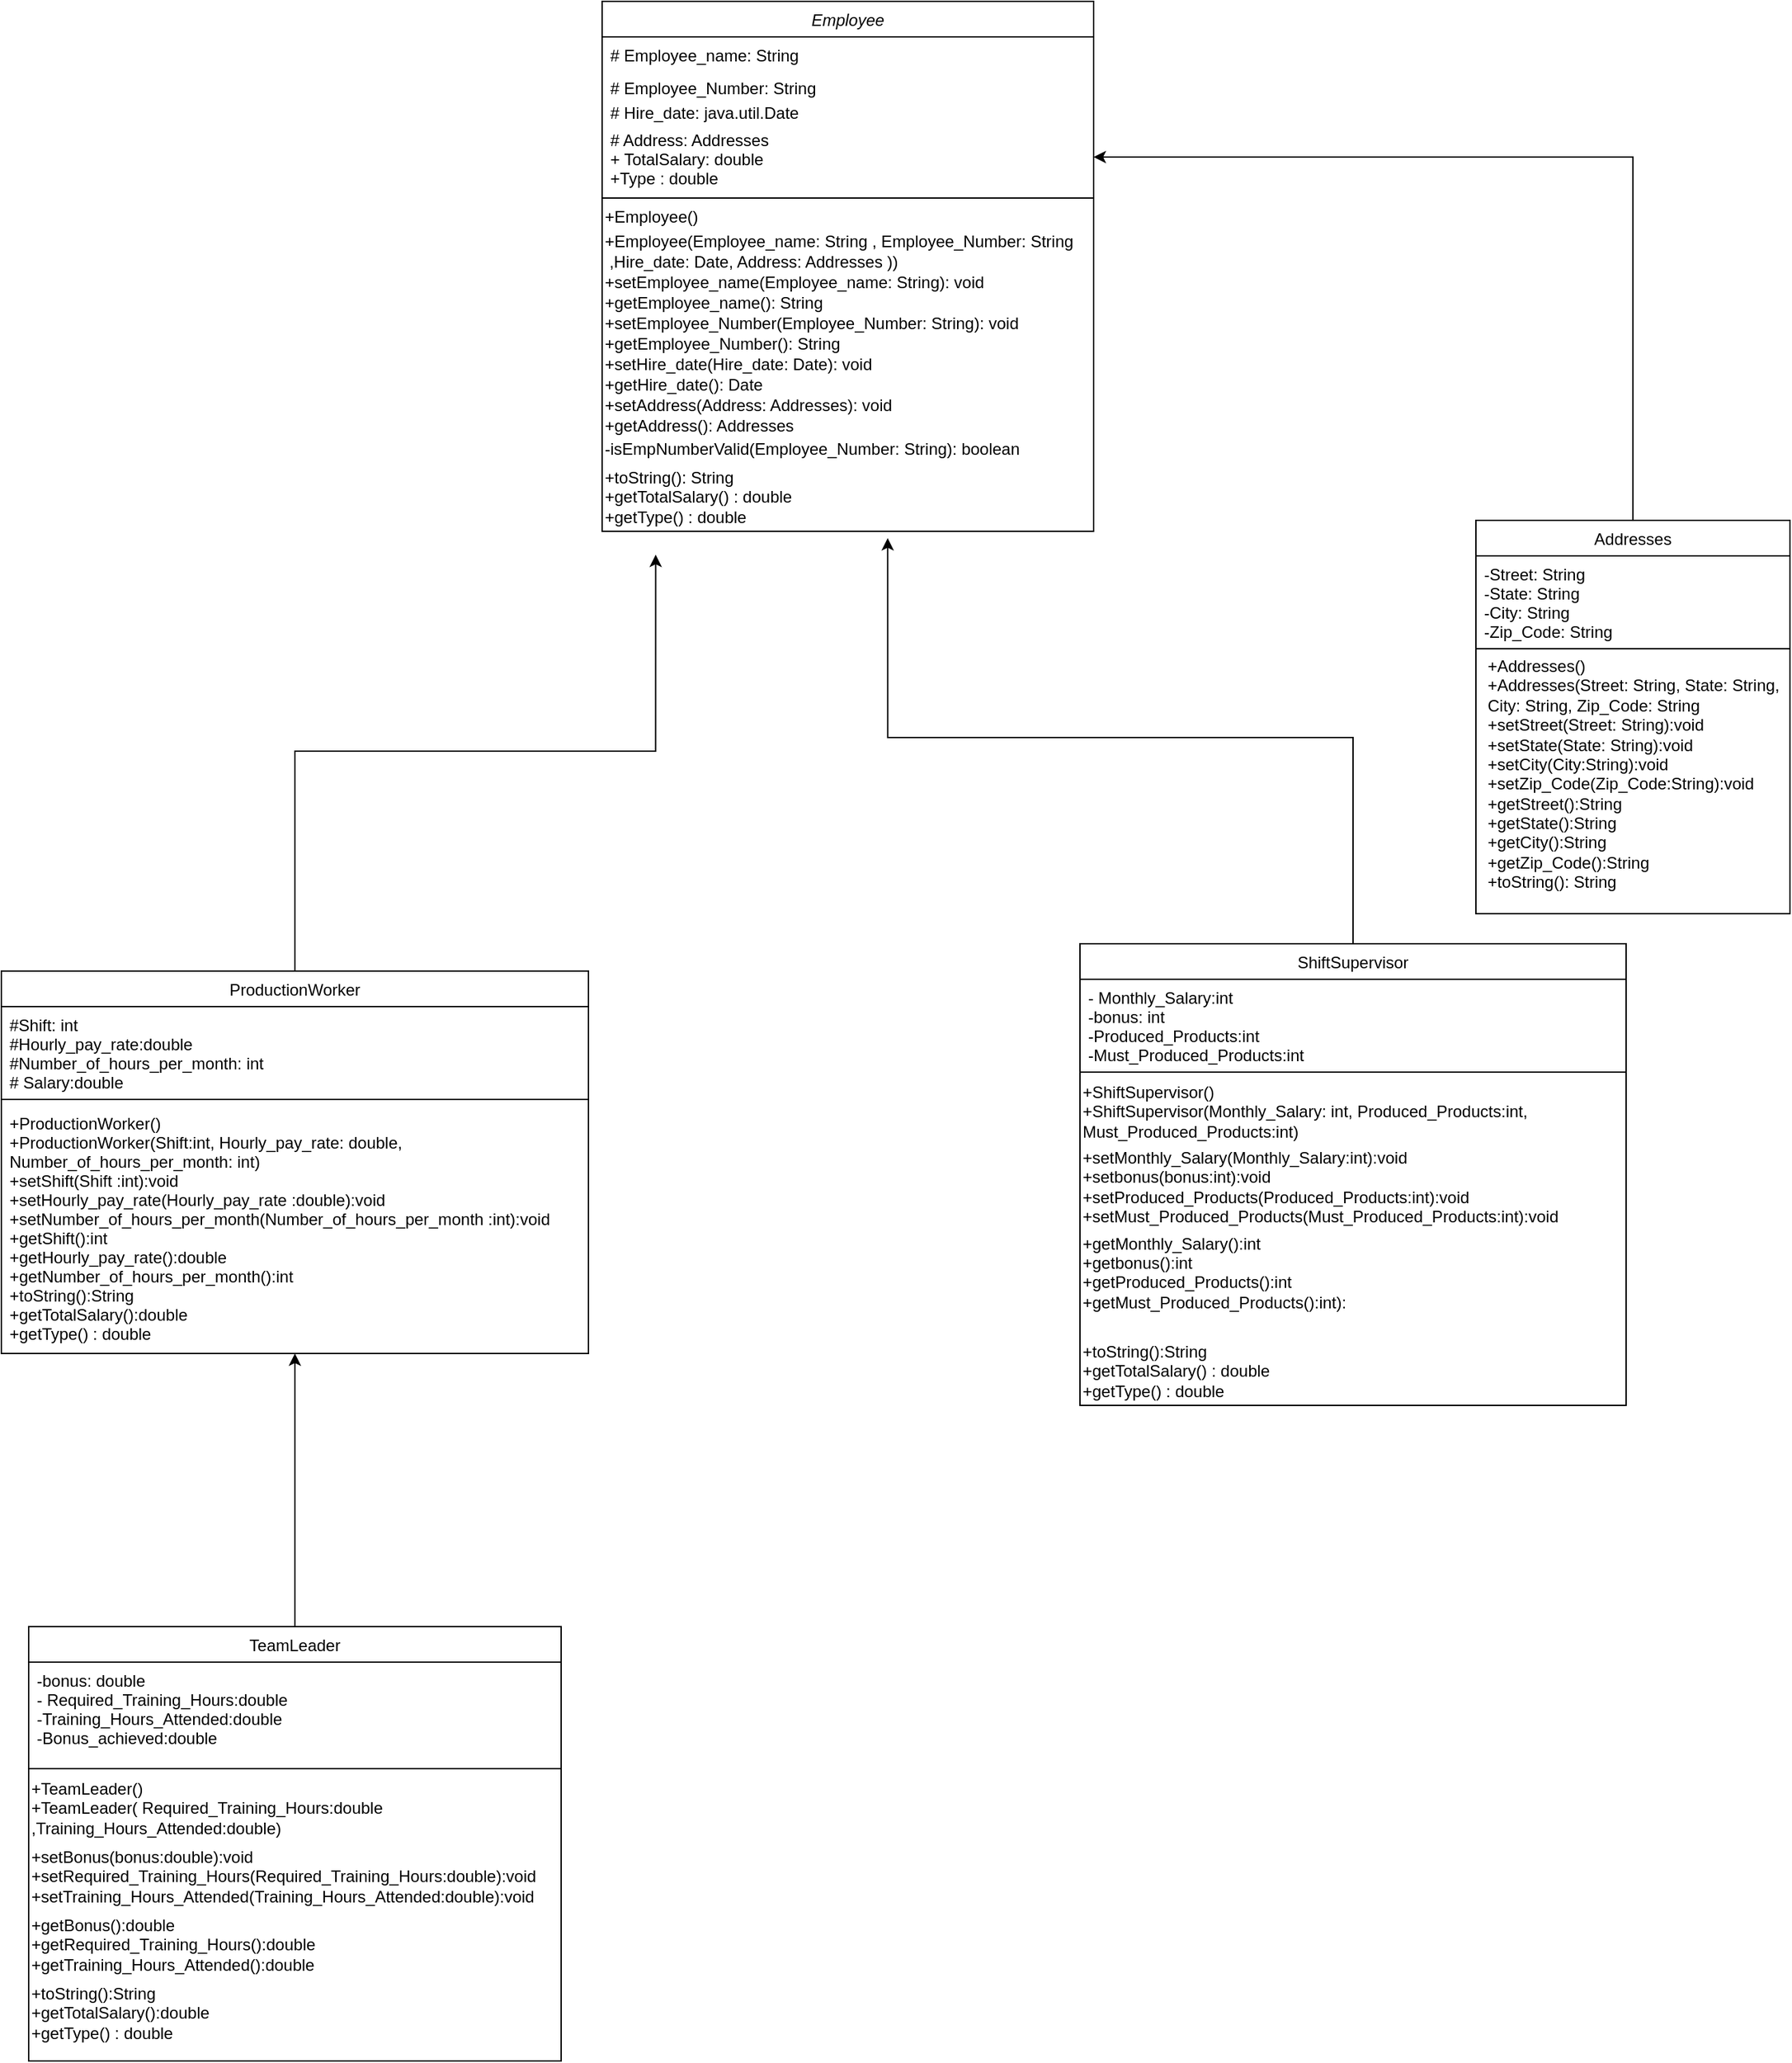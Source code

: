 <mxfile version="14.0.1" type="device"><diagram id="C5RBs43oDa-KdzZeNtuy" name="Page-1"><mxGraphModel dx="2249" dy="1963" grid="1" gridSize="10" guides="1" tooltips="1" connect="1" arrows="1" fold="1" page="1" pageScale="1" pageWidth="827" pageHeight="1169" math="0" shadow="0"><root><mxCell id="WIyWlLk6GJQsqaUBKTNV-0"/><mxCell id="WIyWlLk6GJQsqaUBKTNV-1" parent="WIyWlLk6GJQsqaUBKTNV-0"/><mxCell id="zkfFHV4jXpPFQw0GAbJ--0" value="Employee" style="swimlane;fontStyle=2;align=center;verticalAlign=top;childLayout=stackLayout;horizontal=1;startSize=26;horizontalStack=0;resizeParent=1;resizeLast=0;collapsible=1;marginBottom=0;rounded=0;shadow=0;strokeWidth=1;" parent="WIyWlLk6GJQsqaUBKTNV-1" vertex="1"><mxGeometry x="190" y="-120" width="360" height="388" as="geometry"><mxRectangle x="230" y="140" width="160" height="26" as="alternateBounds"/></mxGeometry></mxCell><mxCell id="zkfFHV4jXpPFQw0GAbJ--1" value="# Employee_name: String" style="text;align=left;verticalAlign=top;spacingLeft=4;spacingRight=4;overflow=hidden;rotatable=0;points=[[0,0.5],[1,0.5]];portConstraint=eastwest;" parent="zkfFHV4jXpPFQw0GAbJ--0" vertex="1"><mxGeometry y="26" width="360" height="24" as="geometry"/></mxCell><mxCell id="zkfFHV4jXpPFQw0GAbJ--2" value="# Employee_Number: String" style="text;align=left;verticalAlign=top;spacingLeft=4;spacingRight=4;overflow=hidden;rotatable=0;points=[[0,0.5],[1,0.5]];portConstraint=eastwest;rounded=0;shadow=0;html=0;" parent="zkfFHV4jXpPFQw0GAbJ--0" vertex="1"><mxGeometry y="50" width="360" height="18" as="geometry"/></mxCell><mxCell id="zkfFHV4jXpPFQw0GAbJ--3" value="# Hire_date: java.util.Date" style="text;align=left;verticalAlign=top;spacingLeft=4;spacingRight=4;overflow=hidden;rotatable=0;points=[[0,0.5],[1,0.5]];portConstraint=eastwest;rounded=0;shadow=0;html=0;" parent="zkfFHV4jXpPFQw0GAbJ--0" vertex="1"><mxGeometry y="68" width="360" height="20" as="geometry"/></mxCell><mxCell id="B4e3j1h2EgFXII8fJG7K-9" value="# Address: Addresses&#10;+ TotalSalary: double&#10;+Type : double&#10;" style="text;align=left;verticalAlign=top;spacingLeft=4;spacingRight=4;overflow=hidden;rotatable=0;points=[[0,0.5],[1,0.5]];portConstraint=eastwest;rounded=0;shadow=0;html=0;" parent="zkfFHV4jXpPFQw0GAbJ--0" vertex="1"><mxGeometry y="88" width="360" height="52" as="geometry"/></mxCell><mxCell id="zkfFHV4jXpPFQw0GAbJ--4" value="" style="line;html=1;strokeWidth=1;align=left;verticalAlign=middle;spacingTop=-1;spacingLeft=3;spacingRight=3;rotatable=0;labelPosition=right;points=[];portConstraint=eastwest;" parent="zkfFHV4jXpPFQw0GAbJ--0" vertex="1"><mxGeometry y="140" width="360" height="8" as="geometry"/></mxCell><mxCell id="B4e3j1h2EgFXII8fJG7K-10" value="+Employee()&lt;br&gt;" style="text;html=1;align=left;verticalAlign=middle;resizable=0;points=[];autosize=1;" parent="zkfFHV4jXpPFQw0GAbJ--0" vertex="1"><mxGeometry y="148" width="360" height="20" as="geometry"/></mxCell><mxCell id="B4e3j1h2EgFXII8fJG7K-13" value="+Employee(Employee_name: String , Employee_Number: String&lt;br&gt;&amp;nbsp;,Hire_date: Date, Address: Addresses ))" style="text;html=1;align=left;verticalAlign=middle;resizable=0;points=[];autosize=1;" parent="zkfFHV4jXpPFQw0GAbJ--0" vertex="1"><mxGeometry y="168" width="360" height="30" as="geometry"/></mxCell><mxCell id="B4e3j1h2EgFXII8fJG7K-15" value="+setEmployee_name(Employee_name: String): void&lt;br&gt;+getEmployee_name(): String" style="text;html=1;align=left;verticalAlign=middle;resizable=0;points=[];autosize=1;" parent="zkfFHV4jXpPFQw0GAbJ--0" vertex="1"><mxGeometry y="198" width="360" height="30" as="geometry"/></mxCell><mxCell id="B4e3j1h2EgFXII8fJG7K-16" value="&lt;span&gt;+setEmployee_Number(Employee_Number: String): void&lt;/span&gt;&lt;br&gt;&lt;span&gt;+getEmployee_Number(): String&lt;/span&gt;" style="text;html=1;align=left;verticalAlign=middle;resizable=0;points=[];autosize=1;" parent="zkfFHV4jXpPFQw0GAbJ--0" vertex="1"><mxGeometry y="228" width="360" height="30" as="geometry"/></mxCell><mxCell id="B4e3j1h2EgFXII8fJG7K-17" value="&lt;span&gt;+setHire_date(Hire_date: Date): void&lt;/span&gt;&lt;br&gt;&lt;span&gt;+getHire_date(): Date&lt;/span&gt;" style="text;html=1;align=left;verticalAlign=middle;resizable=0;points=[];autosize=1;" parent="zkfFHV4jXpPFQw0GAbJ--0" vertex="1"><mxGeometry y="258" width="360" height="30" as="geometry"/></mxCell><mxCell id="B4e3j1h2EgFXII8fJG7K-18" value="&lt;span&gt;+setAddress(Address: Addresses): void&lt;/span&gt;&lt;br&gt;&lt;span&gt;+getAddress(): Addresses&lt;/span&gt;" style="text;html=1;align=left;verticalAlign=middle;resizable=0;points=[];autosize=1;" parent="zkfFHV4jXpPFQw0GAbJ--0" vertex="1"><mxGeometry y="288" width="360" height="30" as="geometry"/></mxCell><mxCell id="B4e3j1h2EgFXII8fJG7K-19" value="-isEmpNumberValid(Employee_Number: String): boolean" style="text;html=1;align=left;verticalAlign=middle;resizable=0;points=[];autosize=1;" parent="zkfFHV4jXpPFQw0GAbJ--0" vertex="1"><mxGeometry y="318" width="360" height="20" as="geometry"/></mxCell><mxCell id="B4e3j1h2EgFXII8fJG7K-20" value="+toString(): String&lt;br&gt;+getTotalSalary() : double&lt;br&gt;+getType() : double" style="text;html=1;align=left;verticalAlign=middle;resizable=0;points=[];autosize=1;" parent="zkfFHV4jXpPFQw0GAbJ--0" vertex="1"><mxGeometry y="338" width="360" height="50" as="geometry"/></mxCell><mxCell id="B4e3j1h2EgFXII8fJG7K-37" style="edgeStyle=orthogonalEdgeStyle;rounded=0;orthogonalLoop=1;jettySize=auto;html=1;exitX=0.5;exitY=0;exitDx=0;exitDy=0;entryX=0.109;entryY=1.343;entryDx=0;entryDy=0;entryPerimeter=0;" parent="WIyWlLk6GJQsqaUBKTNV-1" source="zkfFHV4jXpPFQw0GAbJ--6" target="B4e3j1h2EgFXII8fJG7K-20" edge="1"><mxGeometry relative="1" as="geometry"><mxPoint x="-95.143" y="160" as="targetPoint"/></mxGeometry></mxCell><mxCell id="zkfFHV4jXpPFQw0GAbJ--6" value="ProductionWorker" style="swimlane;fontStyle=0;align=center;verticalAlign=top;childLayout=stackLayout;horizontal=1;startSize=26;horizontalStack=0;resizeParent=1;resizeLast=0;collapsible=1;marginBottom=0;rounded=0;shadow=0;strokeWidth=1;" parent="WIyWlLk6GJQsqaUBKTNV-1" vertex="1"><mxGeometry x="-250" y="590" width="430" height="280" as="geometry"><mxRectangle x="130" y="380" width="160" height="26" as="alternateBounds"/></mxGeometry></mxCell><mxCell id="zkfFHV4jXpPFQw0GAbJ--7" value="#Shift: int&#10;#Hourly_pay_rate:double&#10;#Number_of_hours_per_month: int&#10;# Salary:double" style="text;align=left;verticalAlign=top;spacingLeft=4;spacingRight=4;overflow=hidden;rotatable=0;points=[[0,0.5],[1,0.5]];portConstraint=eastwest;" parent="zkfFHV4jXpPFQw0GAbJ--6" vertex="1"><mxGeometry y="26" width="430" height="64" as="geometry"/></mxCell><mxCell id="zkfFHV4jXpPFQw0GAbJ--9" value="" style="line;html=1;strokeWidth=1;align=left;verticalAlign=middle;spacingTop=-1;spacingLeft=3;spacingRight=3;rotatable=0;labelPosition=right;points=[];portConstraint=eastwest;" parent="zkfFHV4jXpPFQw0GAbJ--6" vertex="1"><mxGeometry y="90" width="430" height="8" as="geometry"/></mxCell><mxCell id="zkfFHV4jXpPFQw0GAbJ--11" value="+ProductionWorker()&#10;+ProductionWorker(Shift:int, Hourly_pay_rate: double,&#10;Number_of_hours_per_month: int)&#10;+setShift(Shift :int):void&#10;+setHourly_pay_rate(Hourly_pay_rate :double):void&#10;+setNumber_of_hours_per_month(Number_of_hours_per_month :int):void&#10;+getShift():int&#10;+getHourly_pay_rate():double&#10;+getNumber_of_hours_per_month():int&#10;+toString():String&#10;+getTotalSalary():double&#10;+getType() : double" style="text;align=left;verticalAlign=top;spacingLeft=4;spacingRight=4;overflow=hidden;rotatable=0;points=[[0,0.5],[1,0.5]];portConstraint=eastwest;" parent="zkfFHV4jXpPFQw0GAbJ--6" vertex="1"><mxGeometry y="98" width="430" height="182" as="geometry"/></mxCell><mxCell id="B4e3j1h2EgFXII8fJG7K-27" style="edgeStyle=orthogonalEdgeStyle;rounded=0;orthogonalLoop=1;jettySize=auto;html=1;entryX=0.581;entryY=1.1;entryDx=0;entryDy=0;entryPerimeter=0;" parent="WIyWlLk6GJQsqaUBKTNV-1" source="zkfFHV4jXpPFQw0GAbJ--17" target="B4e3j1h2EgFXII8fJG7K-20" edge="1"><mxGeometry relative="1" as="geometry"/></mxCell><mxCell id="zkfFHV4jXpPFQw0GAbJ--17" value="ShiftSupervisor" style="swimlane;fontStyle=0;align=center;verticalAlign=top;childLayout=stackLayout;horizontal=1;startSize=26;horizontalStack=0;resizeParent=1;resizeLast=0;collapsible=1;marginBottom=0;rounded=0;shadow=0;strokeWidth=1;" parent="WIyWlLk6GJQsqaUBKTNV-1" vertex="1"><mxGeometry x="540" y="570" width="400" height="338" as="geometry"><mxRectangle x="550" y="140" width="160" height="26" as="alternateBounds"/></mxGeometry></mxCell><mxCell id="zkfFHV4jXpPFQw0GAbJ--18" value="- Monthly_Salary:int&#10;-bonus: int&#10;-Produced_Products:int&#10;-Must_Produced_Products:int" style="text;align=left;verticalAlign=top;spacingLeft=4;spacingRight=4;overflow=hidden;rotatable=0;points=[[0,0.5],[1,0.5]];portConstraint=eastwest;" parent="zkfFHV4jXpPFQw0GAbJ--17" vertex="1"><mxGeometry y="26" width="400" height="64" as="geometry"/></mxCell><mxCell id="zkfFHV4jXpPFQw0GAbJ--23" value="" style="line;html=1;strokeWidth=1;align=left;verticalAlign=middle;spacingTop=-1;spacingLeft=3;spacingRight=3;rotatable=0;labelPosition=right;points=[];portConstraint=eastwest;" parent="zkfFHV4jXpPFQw0GAbJ--17" vertex="1"><mxGeometry y="90" width="400" height="8" as="geometry"/></mxCell><mxCell id="B4e3j1h2EgFXII8fJG7K-38" value="+ShiftSupervisor()&lt;br&gt;+ShiftSupervisor(Monthly_Salary: int, Produced_Products:int,&lt;br&gt;Must_Produced_Products:int)" style="text;html=1;align=left;verticalAlign=middle;resizable=0;points=[];autosize=1;" parent="zkfFHV4jXpPFQw0GAbJ--17" vertex="1"><mxGeometry y="98" width="400" height="50" as="geometry"/></mxCell><mxCell id="B4e3j1h2EgFXII8fJG7K-39" value="+setMonthly_Salary(Monthly_Salary:int):void&lt;br&gt;+setbonus(bonus:int):void&lt;br&gt;+setProduced_Products(Produced_Products:int):void&lt;br&gt;+setMust_Produced_Products(Must_Produced_Products:int):void" style="text;html=1;align=left;verticalAlign=middle;resizable=0;points=[];autosize=1;" parent="zkfFHV4jXpPFQw0GAbJ--17" vertex="1"><mxGeometry y="148" width="400" height="60" as="geometry"/></mxCell><mxCell id="B4e3j1h2EgFXII8fJG7K-40" value="&lt;span&gt;+getMonthly_Salary():int&lt;/span&gt;&lt;br&gt;&lt;span&gt;+getbonus():int&lt;/span&gt;&lt;br&gt;&lt;span&gt;+getProduced_Products():int&lt;/span&gt;&lt;br&gt;&lt;span&gt;+getMust_Produced_Products():int):&lt;br&gt;&lt;br&gt;&lt;/span&gt;" style="text;html=1;align=left;verticalAlign=middle;resizable=0;points=[];autosize=1;" parent="zkfFHV4jXpPFQw0GAbJ--17" vertex="1"><mxGeometry y="208" width="400" height="80" as="geometry"/></mxCell><mxCell id="B4e3j1h2EgFXII8fJG7K-41" value="&lt;div&gt;&lt;span&gt;+toString():String&lt;/span&gt;&lt;/div&gt;&lt;div&gt;+getTotalSalary() : double&lt;br&gt;+getType() : double&lt;br&gt;&lt;/div&gt;" style="text;html=1;align=left;verticalAlign=middle;resizable=0;points=[];autosize=1;" parent="zkfFHV4jXpPFQw0GAbJ--17" vertex="1"><mxGeometry y="288" width="400" height="50" as="geometry"/></mxCell><mxCell id="B4e3j1h2EgFXII8fJG7K-24" style="edgeStyle=orthogonalEdgeStyle;rounded=0;orthogonalLoop=1;jettySize=auto;html=1;entryX=0.5;entryY=1;entryDx=0;entryDy=0;" parent="WIyWlLk6GJQsqaUBKTNV-1" source="B4e3j1h2EgFXII8fJG7K-1" target="zkfFHV4jXpPFQw0GAbJ--6" edge="1"><mxGeometry relative="1" as="geometry"/></mxCell><mxCell id="B4e3j1h2EgFXII8fJG7K-1" value="TeamLeader" style="swimlane;fontStyle=0;align=center;verticalAlign=top;childLayout=stackLayout;horizontal=1;startSize=26;horizontalStack=0;resizeParent=1;resizeLast=0;collapsible=1;marginBottom=0;rounded=0;shadow=0;strokeWidth=1;" parent="WIyWlLk6GJQsqaUBKTNV-1" vertex="1"><mxGeometry x="-230" y="1070" width="390" height="318" as="geometry"><mxRectangle x="130" y="380" width="160" height="26" as="alternateBounds"/></mxGeometry></mxCell><mxCell id="B4e3j1h2EgFXII8fJG7K-2" value="-bonus: double&#10;- Required_Training_Hours:double&#10;-Training_Hours_Attended:double&#10;-Bonus_achieved:double" style="text;align=left;verticalAlign=top;spacingLeft=4;spacingRight=4;overflow=hidden;rotatable=0;points=[[0,0.5],[1,0.5]];portConstraint=eastwest;" parent="B4e3j1h2EgFXII8fJG7K-1" vertex="1"><mxGeometry y="26" width="390" height="74" as="geometry"/></mxCell><mxCell id="B4e3j1h2EgFXII8fJG7K-4" value="" style="line;html=1;strokeWidth=1;align=left;verticalAlign=middle;spacingTop=-1;spacingLeft=3;spacingRight=3;rotatable=0;labelPosition=right;points=[];portConstraint=eastwest;" parent="B4e3j1h2EgFXII8fJG7K-1" vertex="1"><mxGeometry y="100" width="390" height="8" as="geometry"/></mxCell><mxCell id="B4e3j1h2EgFXII8fJG7K-42" value="+TeamLeader()&lt;br&gt;+TeamLeader(&lt;span&gt;&amp;nbsp;Required_Training_Hours:double&lt;/span&gt;&lt;br style=&quot;padding: 0px ; margin: 0px&quot;&gt;&lt;span&gt;,Training_Hours_Attended:double&lt;/span&gt;)" style="text;html=1;align=left;verticalAlign=middle;resizable=0;points=[];autosize=1;" parent="B4e3j1h2EgFXII8fJG7K-1" vertex="1"><mxGeometry y="108" width="390" height="50" as="geometry"/></mxCell><mxCell id="B4e3j1h2EgFXII8fJG7K-44" value="&lt;div&gt;&lt;span&gt;+setBonus(bonus:double):void&lt;/span&gt;&lt;/div&gt;&lt;div&gt;&lt;span&gt;+set&lt;/span&gt;&lt;span&gt;Required_Training_Hours(&lt;/span&gt;&lt;span&gt;Required_Training_Hours:double):void&lt;/span&gt;&lt;/div&gt;&lt;span&gt;&lt;div&gt;&lt;span&gt;+setTraining_Hours_Attended(Training_Hours_Attended:double&lt;/span&gt;&lt;span&gt;):void&lt;/span&gt;&lt;/div&gt;&lt;/span&gt;" style="text;html=1;align=left;verticalAlign=middle;resizable=0;points=[];autosize=1;" parent="B4e3j1h2EgFXII8fJG7K-1" vertex="1"><mxGeometry y="158" width="390" height="50" as="geometry"/></mxCell><mxCell id="B4e3j1h2EgFXII8fJG7K-45" value="&lt;div&gt;&lt;span&gt;+getBonus():double&lt;/span&gt;&lt;/div&gt;&lt;div&gt;&lt;span&gt;+get&lt;/span&gt;&lt;span&gt;Required_Training_Hours(&lt;/span&gt;&lt;span&gt;):double&lt;/span&gt;&lt;/div&gt;&lt;span&gt;&lt;div&gt;&lt;span&gt;+getTraining_Hours_Attended():double&lt;/span&gt;&lt;/div&gt;&lt;/span&gt;" style="text;html=1;align=left;verticalAlign=middle;resizable=0;points=[];autosize=1;" parent="B4e3j1h2EgFXII8fJG7K-1" vertex="1"><mxGeometry y="208" width="390" height="50" as="geometry"/></mxCell><mxCell id="B4e3j1h2EgFXII8fJG7K-46" value="&lt;div&gt;&lt;span&gt;+toString():String&lt;/span&gt;&lt;/div&gt;&lt;div&gt;&lt;span&gt;+getTotalSalary():double&lt;/span&gt;&lt;/div&gt;&lt;div&gt;&lt;span&gt;+getType() : double&lt;br&gt;&lt;/span&gt;&lt;/div&gt;" style="text;html=1;align=left;verticalAlign=middle;resizable=0;points=[];autosize=1;" parent="B4e3j1h2EgFXII8fJG7K-1" vertex="1"><mxGeometry y="258" width="390" height="50" as="geometry"/></mxCell><mxCell id="B4e3j1h2EgFXII8fJG7K-36" style="edgeStyle=orthogonalEdgeStyle;rounded=0;orthogonalLoop=1;jettySize=auto;html=1;entryX=1;entryY=0.5;entryDx=0;entryDy=0;" parent="WIyWlLk6GJQsqaUBKTNV-1" source="B4e3j1h2EgFXII8fJG7K-29" target="B4e3j1h2EgFXII8fJG7K-9" edge="1"><mxGeometry relative="1" as="geometry"/></mxCell><mxCell id="B4e3j1h2EgFXII8fJG7K-29" value="Addresses&#10;&#10;" style="swimlane;fontStyle=0;align=center;verticalAlign=top;childLayout=stackLayout;horizontal=1;startSize=26;horizontalStack=0;resizeParent=1;resizeLast=0;collapsible=1;marginBottom=0;rounded=0;shadow=0;strokeWidth=1;" parent="WIyWlLk6GJQsqaUBKTNV-1" vertex="1"><mxGeometry x="830" y="260" width="230" height="288" as="geometry"><mxRectangle x="130" y="380" width="160" height="26" as="alternateBounds"/></mxGeometry></mxCell><mxCell id="B4e3j1h2EgFXII8fJG7K-30" value="-Street: String&#10;-State: String&#10;-City: String&#10;-Zip_Code: String" style="text;align=left;verticalAlign=top;spacingLeft=4;spacingRight=4;overflow=hidden;rotatable=0;points=[[0,0.5],[1,0.5]];portConstraint=eastwest;" parent="B4e3j1h2EgFXII8fJG7K-29" vertex="1"><mxGeometry y="26" width="230" height="64" as="geometry"/></mxCell><mxCell id="B4e3j1h2EgFXII8fJG7K-32" value="" style="line;html=1;strokeWidth=1;align=left;verticalAlign=middle;spacingTop=-1;spacingLeft=3;spacingRight=3;rotatable=0;labelPosition=right;points=[];portConstraint=eastwest;" parent="B4e3j1h2EgFXII8fJG7K-29" vertex="1"><mxGeometry y="90" width="230" height="8" as="geometry"/></mxCell><mxCell id="B4e3j1h2EgFXII8fJG7K-35" value="&lt;div style=&quot;text-align: left&quot;&gt;&lt;span&gt;+Addresses()&lt;/span&gt;&lt;/div&gt;&lt;div style=&quot;text-align: left&quot;&gt;&lt;span&gt;+Addresses(Street: String, State: String,&lt;/span&gt;&lt;/div&gt;&lt;div style=&quot;text-align: left&quot;&gt;&lt;span&gt;City: String, Zip_Code: String&lt;/span&gt;&lt;/div&gt;&lt;div style=&quot;text-align: left&quot;&gt;&lt;span&gt;+setStreet(Street: String):void&lt;/span&gt;&lt;/div&gt;&lt;div style=&quot;text-align: left&quot;&gt;&lt;span&gt;+setState(State: String):void&lt;/span&gt;&lt;/div&gt;&lt;div style=&quot;text-align: left&quot;&gt;&lt;span&gt;+setCity(City:String):void&lt;/span&gt;&lt;/div&gt;&lt;div style=&quot;text-align: left&quot;&gt;&lt;span&gt;+setZip_Code(Zip_Code:String):void&lt;/span&gt;&lt;/div&gt;&lt;div style=&quot;text-align: left&quot;&gt;&lt;span&gt;+getStreet():String&lt;/span&gt;&lt;/div&gt;&lt;div style=&quot;text-align: left&quot;&gt;&lt;span&gt;+getState():String&lt;br&gt;&lt;/span&gt;&lt;/div&gt;&lt;div style=&quot;text-align: left&quot;&gt;&lt;span&gt;+getCity():String&lt;br&gt;&lt;/span&gt;&lt;/div&gt;&lt;div style=&quot;text-align: left&quot;&gt;&lt;span&gt;+getZip_Code():String&lt;br&gt;&lt;/span&gt;&lt;/div&gt;&lt;div style=&quot;text-align: left&quot;&gt;&lt;span&gt;+toString(): String&lt;/span&gt;&lt;/div&gt;&lt;div style=&quot;text-align: left&quot;&gt;&lt;span&gt;&lt;br&gt;&lt;/span&gt;&lt;/div&gt;" style="text;html=1;align=center;verticalAlign=middle;resizable=0;points=[];autosize=1;" parent="B4e3j1h2EgFXII8fJG7K-29" vertex="1"><mxGeometry y="98" width="230" height="190" as="geometry"/></mxCell></root></mxGraphModel></diagram></mxfile>